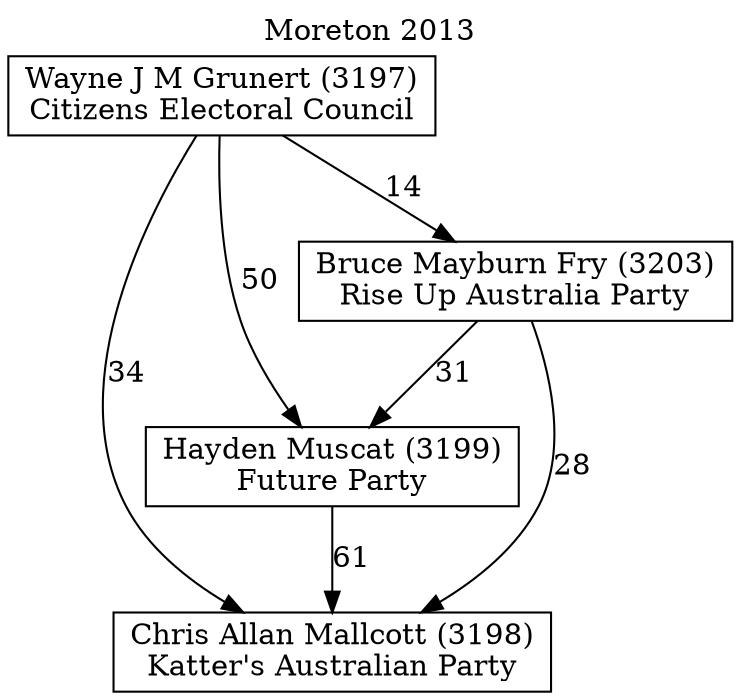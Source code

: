 // House preference flow
digraph "Chris Allan Mallcott (3198)_Moreton_2013" {
	graph [label="Moreton 2013" labelloc=t mclimit=2]
	node [shape=box]
	"Chris Allan Mallcott (3198)" [label="Chris Allan Mallcott (3198)
Katter's Australian Party"]
	"Hayden Muscat (3199)" [label="Hayden Muscat (3199)
Future Party"]
	"Bruce Mayburn Fry (3203)" [label="Bruce Mayburn Fry (3203)
Rise Up Australia Party"]
	"Wayne J M Grunert (3197)" [label="Wayne J M Grunert (3197)
Citizens Electoral Council"]
	"Hayden Muscat (3199)" -> "Chris Allan Mallcott (3198)" [label=61]
	"Bruce Mayburn Fry (3203)" -> "Hayden Muscat (3199)" [label=31]
	"Wayne J M Grunert (3197)" -> "Bruce Mayburn Fry (3203)" [label=14]
	"Bruce Mayburn Fry (3203)" -> "Chris Allan Mallcott (3198)" [label=28]
	"Wayne J M Grunert (3197)" -> "Chris Allan Mallcott (3198)" [label=34]
	"Wayne J M Grunert (3197)" -> "Hayden Muscat (3199)" [label=50]
}
